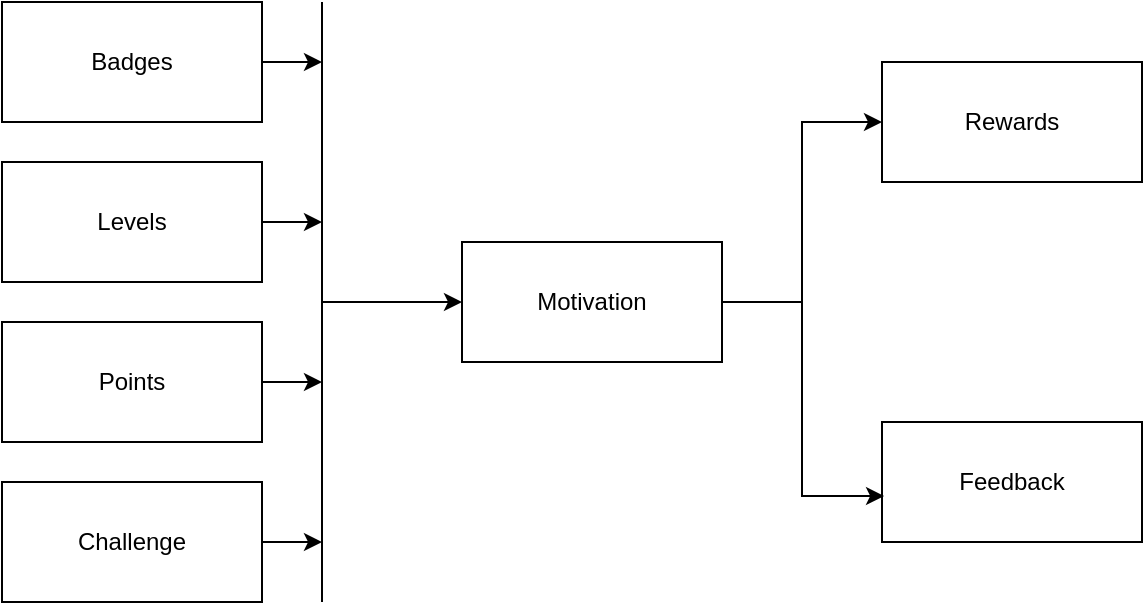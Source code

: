 <mxfile version="24.4.6" type="device">
  <diagram name="Pagina-1" id="PByzP8--uvlTxictNmsl">
    <mxGraphModel dx="1434" dy="772" grid="1" gridSize="10" guides="1" tooltips="1" connect="1" arrows="1" fold="1" page="1" pageScale="1" pageWidth="827" pageHeight="1169" math="0" shadow="0">
      <root>
        <mxCell id="0" />
        <mxCell id="1" parent="0" />
        <mxCell id="i6higVOx973mFYhWGJzE-11" style="edgeStyle=orthogonalEdgeStyle;rounded=0;orthogonalLoop=1;jettySize=auto;html=1;exitX=1;exitY=0.5;exitDx=0;exitDy=0;" edge="1" parent="1" source="i6higVOx973mFYhWGJzE-1">
          <mxGeometry relative="1" as="geometry">
            <mxPoint x="240" y="190" as="targetPoint" />
          </mxGeometry>
        </mxCell>
        <mxCell id="i6higVOx973mFYhWGJzE-1" value="Badges" style="rounded=0;whiteSpace=wrap;html=1;" vertex="1" parent="1">
          <mxGeometry x="80" y="160" width="130" height="60" as="geometry" />
        </mxCell>
        <mxCell id="i6higVOx973mFYhWGJzE-12" style="edgeStyle=orthogonalEdgeStyle;rounded=0;orthogonalLoop=1;jettySize=auto;html=1;exitX=1;exitY=0.5;exitDx=0;exitDy=0;" edge="1" parent="1" source="i6higVOx973mFYhWGJzE-2">
          <mxGeometry relative="1" as="geometry">
            <mxPoint x="240" y="270" as="targetPoint" />
          </mxGeometry>
        </mxCell>
        <mxCell id="i6higVOx973mFYhWGJzE-2" value="Levels" style="rounded=0;whiteSpace=wrap;html=1;" vertex="1" parent="1">
          <mxGeometry x="80" y="240" width="130" height="60" as="geometry" />
        </mxCell>
        <mxCell id="i6higVOx973mFYhWGJzE-13" style="edgeStyle=orthogonalEdgeStyle;rounded=0;orthogonalLoop=1;jettySize=auto;html=1;exitX=1;exitY=0.5;exitDx=0;exitDy=0;" edge="1" parent="1" source="i6higVOx973mFYhWGJzE-3">
          <mxGeometry relative="1" as="geometry">
            <mxPoint x="240" y="350" as="targetPoint" />
          </mxGeometry>
        </mxCell>
        <mxCell id="i6higVOx973mFYhWGJzE-3" value="Points" style="rounded=0;whiteSpace=wrap;html=1;" vertex="1" parent="1">
          <mxGeometry x="80" y="320" width="130" height="60" as="geometry" />
        </mxCell>
        <mxCell id="i6higVOx973mFYhWGJzE-14" style="edgeStyle=orthogonalEdgeStyle;rounded=0;orthogonalLoop=1;jettySize=auto;html=1;exitX=1;exitY=0.5;exitDx=0;exitDy=0;" edge="1" parent="1" source="i6higVOx973mFYhWGJzE-4">
          <mxGeometry relative="1" as="geometry">
            <mxPoint x="240" y="430" as="targetPoint" />
          </mxGeometry>
        </mxCell>
        <mxCell id="i6higVOx973mFYhWGJzE-4" value="Challenge" style="rounded=0;whiteSpace=wrap;html=1;" vertex="1" parent="1">
          <mxGeometry x="80" y="400" width="130" height="60" as="geometry" />
        </mxCell>
        <mxCell id="i6higVOx973mFYhWGJzE-16" style="edgeStyle=orthogonalEdgeStyle;rounded=0;orthogonalLoop=1;jettySize=auto;html=1;exitX=1;exitY=0.5;exitDx=0;exitDy=0;entryX=0;entryY=0.5;entryDx=0;entryDy=0;" edge="1" parent="1" source="i6higVOx973mFYhWGJzE-5" target="i6higVOx973mFYhWGJzE-7">
          <mxGeometry relative="1" as="geometry" />
        </mxCell>
        <mxCell id="i6higVOx973mFYhWGJzE-5" value="Motivation" style="rounded=0;whiteSpace=wrap;html=1;" vertex="1" parent="1">
          <mxGeometry x="310" y="280" width="130" height="60" as="geometry" />
        </mxCell>
        <mxCell id="i6higVOx973mFYhWGJzE-6" value="Feedback" style="rounded=0;whiteSpace=wrap;html=1;" vertex="1" parent="1">
          <mxGeometry x="520" y="370" width="130" height="60" as="geometry" />
        </mxCell>
        <mxCell id="i6higVOx973mFYhWGJzE-7" value="Rewards" style="rounded=0;whiteSpace=wrap;html=1;" vertex="1" parent="1">
          <mxGeometry x="520" y="190" width="130" height="60" as="geometry" />
        </mxCell>
        <mxCell id="i6higVOx973mFYhWGJzE-10" value="" style="endArrow=none;html=1;rounded=0;" edge="1" parent="1">
          <mxGeometry width="50" height="50" relative="1" as="geometry">
            <mxPoint x="240" y="460" as="sourcePoint" />
            <mxPoint x="240" y="160" as="targetPoint" />
          </mxGeometry>
        </mxCell>
        <mxCell id="i6higVOx973mFYhWGJzE-15" value="" style="endArrow=classic;html=1;rounded=0;entryX=0;entryY=0.5;entryDx=0;entryDy=0;" edge="1" parent="1" target="i6higVOx973mFYhWGJzE-5">
          <mxGeometry width="50" height="50" relative="1" as="geometry">
            <mxPoint x="240" y="310" as="sourcePoint" />
            <mxPoint x="440" y="370" as="targetPoint" />
          </mxGeometry>
        </mxCell>
        <mxCell id="i6higVOx973mFYhWGJzE-17" style="edgeStyle=orthogonalEdgeStyle;rounded=0;orthogonalLoop=1;jettySize=auto;html=1;exitX=1;exitY=0.5;exitDx=0;exitDy=0;entryX=0.008;entryY=0.617;entryDx=0;entryDy=0;entryPerimeter=0;" edge="1" parent="1" source="i6higVOx973mFYhWGJzE-5" target="i6higVOx973mFYhWGJzE-6">
          <mxGeometry relative="1" as="geometry" />
        </mxCell>
      </root>
    </mxGraphModel>
  </diagram>
</mxfile>
